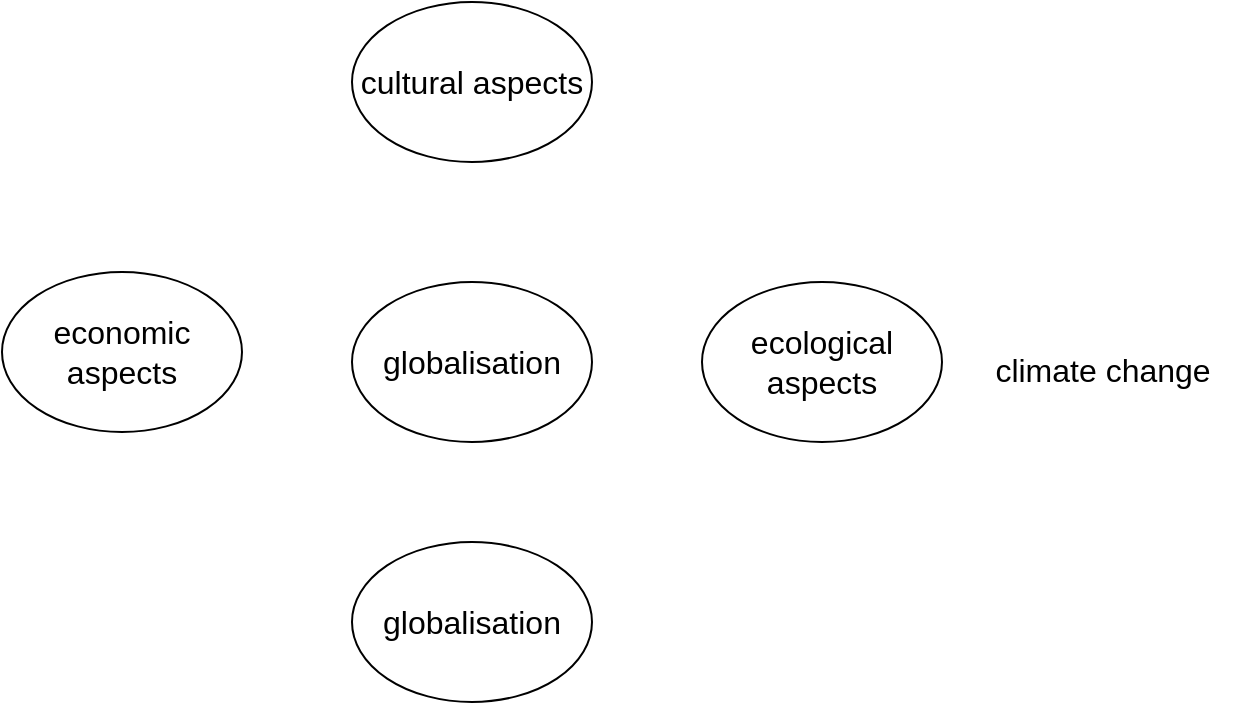 <mxfile version="24.7.8">
  <diagram name="Page-1" id="5jlyH65Yx6XjkLgXn-th">
    <mxGraphModel dx="1259" dy="738" grid="1" gridSize="10" guides="1" tooltips="1" connect="1" arrows="1" fold="1" page="1" pageScale="1" pageWidth="1169" pageHeight="827" math="0" shadow="0">
      <root>
        <mxCell id="0" />
        <mxCell id="1" parent="0" />
        <mxCell id="NGwiz2vUM0s61v812MuA-1" value="&lt;font style=&quot;font-size: 16px;&quot;&gt;globalisation&lt;/font&gt;" style="ellipse;whiteSpace=wrap;html=1;" vertex="1" parent="1">
          <mxGeometry x="525" y="379" width="120" height="80" as="geometry" />
        </mxCell>
        <mxCell id="NGwiz2vUM0s61v812MuA-2" value="&lt;font style=&quot;font-size: 16px;&quot;&gt;ecological aspects&lt;/font&gt;" style="ellipse;whiteSpace=wrap;html=1;" vertex="1" parent="1">
          <mxGeometry x="700" y="379" width="120" height="80" as="geometry" />
        </mxCell>
        <mxCell id="NGwiz2vUM0s61v812MuA-3" value="&lt;font style=&quot;font-size: 16px;&quot;&gt;economic aspects&lt;/font&gt;" style="ellipse;whiteSpace=wrap;html=1;" vertex="1" parent="1">
          <mxGeometry x="350" y="374" width="120" height="80" as="geometry" />
        </mxCell>
        <mxCell id="NGwiz2vUM0s61v812MuA-5" value="&lt;font style=&quot;font-size: 16px;&quot;&gt;cultural aspects&lt;/font&gt;" style="ellipse;whiteSpace=wrap;html=1;" vertex="1" parent="1">
          <mxGeometry x="525" y="239" width="120" height="80" as="geometry" />
        </mxCell>
        <mxCell id="NGwiz2vUM0s61v812MuA-6" value="&lt;font style=&quot;font-size: 16px;&quot;&gt;globalisation&lt;/font&gt;" style="ellipse;whiteSpace=wrap;html=1;" vertex="1" parent="1">
          <mxGeometry x="525" y="509" width="120" height="80" as="geometry" />
        </mxCell>
        <mxCell id="NGwiz2vUM0s61v812MuA-7" value="&lt;font style=&quot;font-size: 16px;&quot;&gt;climate change&lt;/font&gt;" style="text;html=1;align=center;verticalAlign=middle;resizable=0;points=[];autosize=1;strokeColor=none;fillColor=none;" vertex="1" parent="1">
          <mxGeometry x="835" y="408" width="130" height="30" as="geometry" />
        </mxCell>
      </root>
    </mxGraphModel>
  </diagram>
</mxfile>
